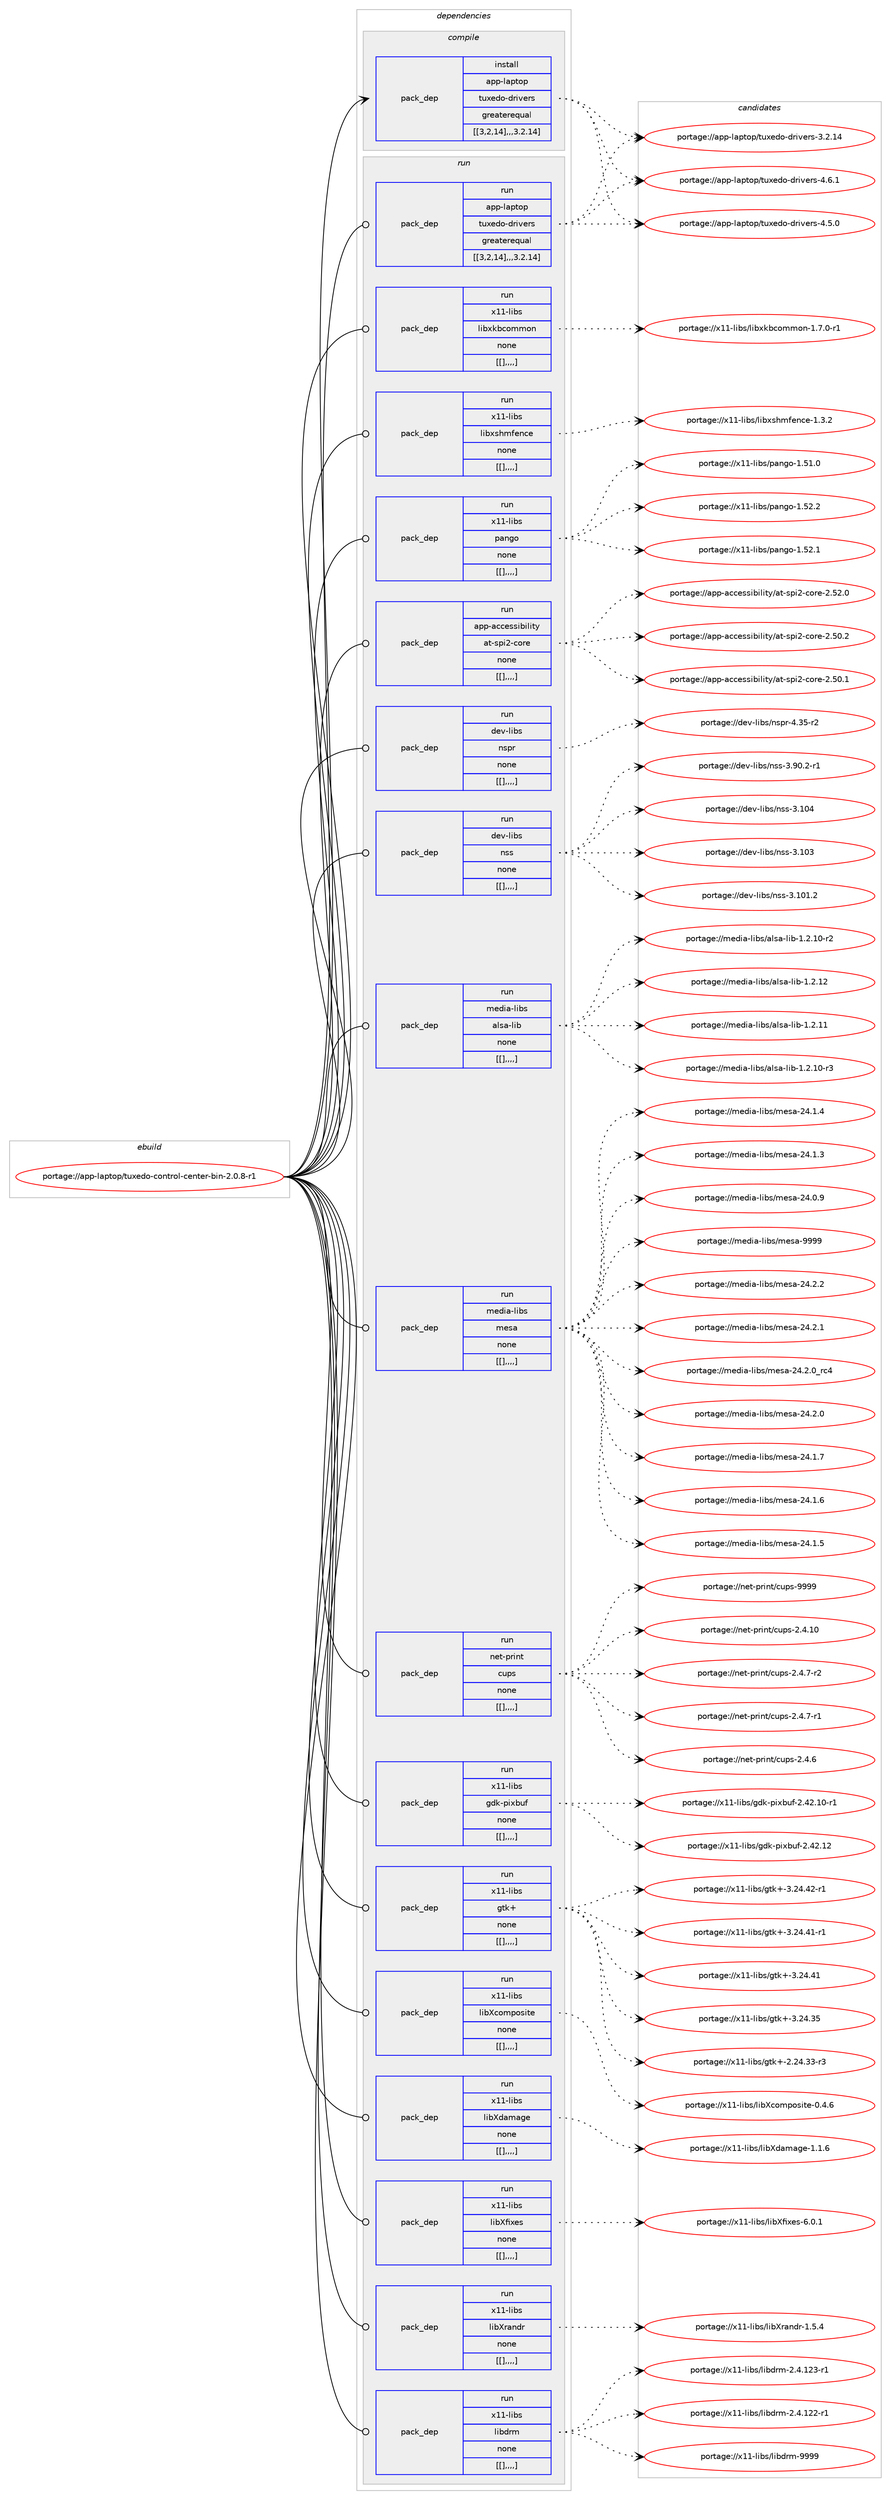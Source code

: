digraph prolog {

# *************
# Graph options
# *************

newrank=true;
concentrate=true;
compound=true;
graph [rankdir=LR,fontname=Helvetica,fontsize=10,ranksep=1.5];#, ranksep=2.5, nodesep=0.2];
edge  [arrowhead=vee];
node  [fontname=Helvetica,fontsize=10];

# **********
# The ebuild
# **********

subgraph cluster_leftcol {
color=gray;
label=<<i>ebuild</i>>;
id [label="portage://app-laptop/tuxedo-control-center-bin-2.0.8-r1", color=red, width=4, href="../app-laptop/tuxedo-control-center-bin-2.0.8-r1.svg"];
}

# ****************
# The dependencies
# ****************

subgraph cluster_midcol {
color=gray;
label=<<i>dependencies</i>>;
subgraph cluster_compile {
fillcolor="#eeeeee";
style=filled;
label=<<i>compile</i>>;
subgraph pack27473 {
dependency39381 [label=<<TABLE BORDER="0" CELLBORDER="1" CELLSPACING="0" CELLPADDING="4" WIDTH="220"><TR><TD ROWSPAN="6" CELLPADDING="30">pack_dep</TD></TR><TR><TD WIDTH="110">install</TD></TR><TR><TD>app-laptop</TD></TR><TR><TD>tuxedo-drivers</TD></TR><TR><TD>greaterequal</TD></TR><TR><TD>[[3,2,14],,,3.2.14]</TD></TR></TABLE>>, shape=none, color=blue];
}
id:e -> dependency39381:w [weight=20,style="solid",arrowhead="vee"];
}
subgraph cluster_compileandrun {
fillcolor="#eeeeee";
style=filled;
label=<<i>compile and run</i>>;
}
subgraph cluster_run {
fillcolor="#eeeeee";
style=filled;
label=<<i>run</i>>;
subgraph pack27474 {
dependency39382 [label=<<TABLE BORDER="0" CELLBORDER="1" CELLSPACING="0" CELLPADDING="4" WIDTH="220"><TR><TD ROWSPAN="6" CELLPADDING="30">pack_dep</TD></TR><TR><TD WIDTH="110">run</TD></TR><TR><TD>app-accessibility</TD></TR><TR><TD>at-spi2-core</TD></TR><TR><TD>none</TD></TR><TR><TD>[[],,,,]</TD></TR></TABLE>>, shape=none, color=blue];
}
id:e -> dependency39382:w [weight=20,style="solid",arrowhead="odot"];
subgraph pack27475 {
dependency39383 [label=<<TABLE BORDER="0" CELLBORDER="1" CELLSPACING="0" CELLPADDING="4" WIDTH="220"><TR><TD ROWSPAN="6" CELLPADDING="30">pack_dep</TD></TR><TR><TD WIDTH="110">run</TD></TR><TR><TD>app-laptop</TD></TR><TR><TD>tuxedo-drivers</TD></TR><TR><TD>greaterequal</TD></TR><TR><TD>[[3,2,14],,,3.2.14]</TD></TR></TABLE>>, shape=none, color=blue];
}
id:e -> dependency39383:w [weight=20,style="solid",arrowhead="odot"];
subgraph pack27476 {
dependency39384 [label=<<TABLE BORDER="0" CELLBORDER="1" CELLSPACING="0" CELLPADDING="4" WIDTH="220"><TR><TD ROWSPAN="6" CELLPADDING="30">pack_dep</TD></TR><TR><TD WIDTH="110">run</TD></TR><TR><TD>dev-libs</TD></TR><TR><TD>nspr</TD></TR><TR><TD>none</TD></TR><TR><TD>[[],,,,]</TD></TR></TABLE>>, shape=none, color=blue];
}
id:e -> dependency39384:w [weight=20,style="solid",arrowhead="odot"];
subgraph pack27477 {
dependency39385 [label=<<TABLE BORDER="0" CELLBORDER="1" CELLSPACING="0" CELLPADDING="4" WIDTH="220"><TR><TD ROWSPAN="6" CELLPADDING="30">pack_dep</TD></TR><TR><TD WIDTH="110">run</TD></TR><TR><TD>dev-libs</TD></TR><TR><TD>nss</TD></TR><TR><TD>none</TD></TR><TR><TD>[[],,,,]</TD></TR></TABLE>>, shape=none, color=blue];
}
id:e -> dependency39385:w [weight=20,style="solid",arrowhead="odot"];
subgraph pack27478 {
dependency39386 [label=<<TABLE BORDER="0" CELLBORDER="1" CELLSPACING="0" CELLPADDING="4" WIDTH="220"><TR><TD ROWSPAN="6" CELLPADDING="30">pack_dep</TD></TR><TR><TD WIDTH="110">run</TD></TR><TR><TD>media-libs</TD></TR><TR><TD>alsa-lib</TD></TR><TR><TD>none</TD></TR><TR><TD>[[],,,,]</TD></TR></TABLE>>, shape=none, color=blue];
}
id:e -> dependency39386:w [weight=20,style="solid",arrowhead="odot"];
subgraph pack27479 {
dependency39387 [label=<<TABLE BORDER="0" CELLBORDER="1" CELLSPACING="0" CELLPADDING="4" WIDTH="220"><TR><TD ROWSPAN="6" CELLPADDING="30">pack_dep</TD></TR><TR><TD WIDTH="110">run</TD></TR><TR><TD>media-libs</TD></TR><TR><TD>mesa</TD></TR><TR><TD>none</TD></TR><TR><TD>[[],,,,]</TD></TR></TABLE>>, shape=none, color=blue];
}
id:e -> dependency39387:w [weight=20,style="solid",arrowhead="odot"];
subgraph pack27480 {
dependency39388 [label=<<TABLE BORDER="0" CELLBORDER="1" CELLSPACING="0" CELLPADDING="4" WIDTH="220"><TR><TD ROWSPAN="6" CELLPADDING="30">pack_dep</TD></TR><TR><TD WIDTH="110">run</TD></TR><TR><TD>net-print</TD></TR><TR><TD>cups</TD></TR><TR><TD>none</TD></TR><TR><TD>[[],,,,]</TD></TR></TABLE>>, shape=none, color=blue];
}
id:e -> dependency39388:w [weight=20,style="solid",arrowhead="odot"];
subgraph pack27481 {
dependency39389 [label=<<TABLE BORDER="0" CELLBORDER="1" CELLSPACING="0" CELLPADDING="4" WIDTH="220"><TR><TD ROWSPAN="6" CELLPADDING="30">pack_dep</TD></TR><TR><TD WIDTH="110">run</TD></TR><TR><TD>x11-libs</TD></TR><TR><TD>gdk-pixbuf</TD></TR><TR><TD>none</TD></TR><TR><TD>[[],,,,]</TD></TR></TABLE>>, shape=none, color=blue];
}
id:e -> dependency39389:w [weight=20,style="solid",arrowhead="odot"];
subgraph pack27482 {
dependency39390 [label=<<TABLE BORDER="0" CELLBORDER="1" CELLSPACING="0" CELLPADDING="4" WIDTH="220"><TR><TD ROWSPAN="6" CELLPADDING="30">pack_dep</TD></TR><TR><TD WIDTH="110">run</TD></TR><TR><TD>x11-libs</TD></TR><TR><TD>gtk+</TD></TR><TR><TD>none</TD></TR><TR><TD>[[],,,,]</TD></TR></TABLE>>, shape=none, color=blue];
}
id:e -> dependency39390:w [weight=20,style="solid",arrowhead="odot"];
subgraph pack27483 {
dependency39391 [label=<<TABLE BORDER="0" CELLBORDER="1" CELLSPACING="0" CELLPADDING="4" WIDTH="220"><TR><TD ROWSPAN="6" CELLPADDING="30">pack_dep</TD></TR><TR><TD WIDTH="110">run</TD></TR><TR><TD>x11-libs</TD></TR><TR><TD>libXcomposite</TD></TR><TR><TD>none</TD></TR><TR><TD>[[],,,,]</TD></TR></TABLE>>, shape=none, color=blue];
}
id:e -> dependency39391:w [weight=20,style="solid",arrowhead="odot"];
subgraph pack27484 {
dependency39392 [label=<<TABLE BORDER="0" CELLBORDER="1" CELLSPACING="0" CELLPADDING="4" WIDTH="220"><TR><TD ROWSPAN="6" CELLPADDING="30">pack_dep</TD></TR><TR><TD WIDTH="110">run</TD></TR><TR><TD>x11-libs</TD></TR><TR><TD>libXdamage</TD></TR><TR><TD>none</TD></TR><TR><TD>[[],,,,]</TD></TR></TABLE>>, shape=none, color=blue];
}
id:e -> dependency39392:w [weight=20,style="solid",arrowhead="odot"];
subgraph pack27485 {
dependency39393 [label=<<TABLE BORDER="0" CELLBORDER="1" CELLSPACING="0" CELLPADDING="4" WIDTH="220"><TR><TD ROWSPAN="6" CELLPADDING="30">pack_dep</TD></TR><TR><TD WIDTH="110">run</TD></TR><TR><TD>x11-libs</TD></TR><TR><TD>libXfixes</TD></TR><TR><TD>none</TD></TR><TR><TD>[[],,,,]</TD></TR></TABLE>>, shape=none, color=blue];
}
id:e -> dependency39393:w [weight=20,style="solid",arrowhead="odot"];
subgraph pack27486 {
dependency39394 [label=<<TABLE BORDER="0" CELLBORDER="1" CELLSPACING="0" CELLPADDING="4" WIDTH="220"><TR><TD ROWSPAN="6" CELLPADDING="30">pack_dep</TD></TR><TR><TD WIDTH="110">run</TD></TR><TR><TD>x11-libs</TD></TR><TR><TD>libXrandr</TD></TR><TR><TD>none</TD></TR><TR><TD>[[],,,,]</TD></TR></TABLE>>, shape=none, color=blue];
}
id:e -> dependency39394:w [weight=20,style="solid",arrowhead="odot"];
subgraph pack27487 {
dependency39395 [label=<<TABLE BORDER="0" CELLBORDER="1" CELLSPACING="0" CELLPADDING="4" WIDTH="220"><TR><TD ROWSPAN="6" CELLPADDING="30">pack_dep</TD></TR><TR><TD WIDTH="110">run</TD></TR><TR><TD>x11-libs</TD></TR><TR><TD>libdrm</TD></TR><TR><TD>none</TD></TR><TR><TD>[[],,,,]</TD></TR></TABLE>>, shape=none, color=blue];
}
id:e -> dependency39395:w [weight=20,style="solid",arrowhead="odot"];
subgraph pack27488 {
dependency39396 [label=<<TABLE BORDER="0" CELLBORDER="1" CELLSPACING="0" CELLPADDING="4" WIDTH="220"><TR><TD ROWSPAN="6" CELLPADDING="30">pack_dep</TD></TR><TR><TD WIDTH="110">run</TD></TR><TR><TD>x11-libs</TD></TR><TR><TD>libxkbcommon</TD></TR><TR><TD>none</TD></TR><TR><TD>[[],,,,]</TD></TR></TABLE>>, shape=none, color=blue];
}
id:e -> dependency39396:w [weight=20,style="solid",arrowhead="odot"];
subgraph pack27489 {
dependency39397 [label=<<TABLE BORDER="0" CELLBORDER="1" CELLSPACING="0" CELLPADDING="4" WIDTH="220"><TR><TD ROWSPAN="6" CELLPADDING="30">pack_dep</TD></TR><TR><TD WIDTH="110">run</TD></TR><TR><TD>x11-libs</TD></TR><TR><TD>libxshmfence</TD></TR><TR><TD>none</TD></TR><TR><TD>[[],,,,]</TD></TR></TABLE>>, shape=none, color=blue];
}
id:e -> dependency39397:w [weight=20,style="solid",arrowhead="odot"];
subgraph pack27490 {
dependency39398 [label=<<TABLE BORDER="0" CELLBORDER="1" CELLSPACING="0" CELLPADDING="4" WIDTH="220"><TR><TD ROWSPAN="6" CELLPADDING="30">pack_dep</TD></TR><TR><TD WIDTH="110">run</TD></TR><TR><TD>x11-libs</TD></TR><TR><TD>pango</TD></TR><TR><TD>none</TD></TR><TR><TD>[[],,,,]</TD></TR></TABLE>>, shape=none, color=blue];
}
id:e -> dependency39398:w [weight=20,style="solid",arrowhead="odot"];
}
}

# **************
# The candidates
# **************

subgraph cluster_choices {
rank=same;
color=gray;
label=<<i>candidates</i>>;

subgraph choice27473 {
color=black;
nodesep=1;
choice9711211245108971121161111124711611712010110011145100114105118101114115455246544649 [label="portage://app-laptop/tuxedo-drivers-4.6.1", color=red, width=4,href="../app-laptop/tuxedo-drivers-4.6.1.svg"];
choice9711211245108971121161111124711611712010110011145100114105118101114115455246534648 [label="portage://app-laptop/tuxedo-drivers-4.5.0", color=red, width=4,href="../app-laptop/tuxedo-drivers-4.5.0.svg"];
choice971121124510897112116111112471161171201011001114510011410511810111411545514650464952 [label="portage://app-laptop/tuxedo-drivers-3.2.14", color=red, width=4,href="../app-laptop/tuxedo-drivers-3.2.14.svg"];
dependency39381:e -> choice9711211245108971121161111124711611712010110011145100114105118101114115455246544649:w [style=dotted,weight="100"];
dependency39381:e -> choice9711211245108971121161111124711611712010110011145100114105118101114115455246534648:w [style=dotted,weight="100"];
dependency39381:e -> choice971121124510897112116111112471161171201011001114510011410511810111411545514650464952:w [style=dotted,weight="100"];
}
subgraph choice27474 {
color=black;
nodesep=1;
choice97112112459799991011151151059810510810511612147971164511511210550459911111410145504653504648 [label="portage://app-accessibility/at-spi2-core-2.52.0", color=red, width=4,href="../app-accessibility/at-spi2-core-2.52.0.svg"];
choice97112112459799991011151151059810510810511612147971164511511210550459911111410145504653484650 [label="portage://app-accessibility/at-spi2-core-2.50.2", color=red, width=4,href="../app-accessibility/at-spi2-core-2.50.2.svg"];
choice97112112459799991011151151059810510810511612147971164511511210550459911111410145504653484649 [label="portage://app-accessibility/at-spi2-core-2.50.1", color=red, width=4,href="../app-accessibility/at-spi2-core-2.50.1.svg"];
dependency39382:e -> choice97112112459799991011151151059810510810511612147971164511511210550459911111410145504653504648:w [style=dotted,weight="100"];
dependency39382:e -> choice97112112459799991011151151059810510810511612147971164511511210550459911111410145504653484650:w [style=dotted,weight="100"];
dependency39382:e -> choice97112112459799991011151151059810510810511612147971164511511210550459911111410145504653484649:w [style=dotted,weight="100"];
}
subgraph choice27475 {
color=black;
nodesep=1;
choice9711211245108971121161111124711611712010110011145100114105118101114115455246544649 [label="portage://app-laptop/tuxedo-drivers-4.6.1", color=red, width=4,href="../app-laptop/tuxedo-drivers-4.6.1.svg"];
choice9711211245108971121161111124711611712010110011145100114105118101114115455246534648 [label="portage://app-laptop/tuxedo-drivers-4.5.0", color=red, width=4,href="../app-laptop/tuxedo-drivers-4.5.0.svg"];
choice971121124510897112116111112471161171201011001114510011410511810111411545514650464952 [label="portage://app-laptop/tuxedo-drivers-3.2.14", color=red, width=4,href="../app-laptop/tuxedo-drivers-3.2.14.svg"];
dependency39383:e -> choice9711211245108971121161111124711611712010110011145100114105118101114115455246544649:w [style=dotted,weight="100"];
dependency39383:e -> choice9711211245108971121161111124711611712010110011145100114105118101114115455246534648:w [style=dotted,weight="100"];
dependency39383:e -> choice971121124510897112116111112471161171201011001114510011410511810111411545514650464952:w [style=dotted,weight="100"];
}
subgraph choice27476 {
color=black;
nodesep=1;
choice10010111845108105981154711011511211445524651534511450 [label="portage://dev-libs/nspr-4.35-r2", color=red, width=4,href="../dev-libs/nspr-4.35-r2.svg"];
dependency39384:e -> choice10010111845108105981154711011511211445524651534511450:w [style=dotted,weight="100"];
}
subgraph choice27477 {
color=black;
nodesep=1;
choice100101118451081059811547110115115455146494852 [label="portage://dev-libs/nss-3.104", color=red, width=4,href="../dev-libs/nss-3.104.svg"];
choice100101118451081059811547110115115455146494851 [label="portage://dev-libs/nss-3.103", color=red, width=4,href="../dev-libs/nss-3.103.svg"];
choice1001011184510810598115471101151154551464948494650 [label="portage://dev-libs/nss-3.101.2", color=red, width=4,href="../dev-libs/nss-3.101.2.svg"];
choice100101118451081059811547110115115455146574846504511449 [label="portage://dev-libs/nss-3.90.2-r1", color=red, width=4,href="../dev-libs/nss-3.90.2-r1.svg"];
dependency39385:e -> choice100101118451081059811547110115115455146494852:w [style=dotted,weight="100"];
dependency39385:e -> choice100101118451081059811547110115115455146494851:w [style=dotted,weight="100"];
dependency39385:e -> choice1001011184510810598115471101151154551464948494650:w [style=dotted,weight="100"];
dependency39385:e -> choice100101118451081059811547110115115455146574846504511449:w [style=dotted,weight="100"];
}
subgraph choice27478 {
color=black;
nodesep=1;
choice109101100105974510810598115479710811597451081059845494650464950 [label="portage://media-libs/alsa-lib-1.2.12", color=red, width=4,href="../media-libs/alsa-lib-1.2.12.svg"];
choice109101100105974510810598115479710811597451081059845494650464949 [label="portage://media-libs/alsa-lib-1.2.11", color=red, width=4,href="../media-libs/alsa-lib-1.2.11.svg"];
choice1091011001059745108105981154797108115974510810598454946504649484511451 [label="portage://media-libs/alsa-lib-1.2.10-r3", color=red, width=4,href="../media-libs/alsa-lib-1.2.10-r3.svg"];
choice1091011001059745108105981154797108115974510810598454946504649484511450 [label="portage://media-libs/alsa-lib-1.2.10-r2", color=red, width=4,href="../media-libs/alsa-lib-1.2.10-r2.svg"];
dependency39386:e -> choice109101100105974510810598115479710811597451081059845494650464950:w [style=dotted,weight="100"];
dependency39386:e -> choice109101100105974510810598115479710811597451081059845494650464949:w [style=dotted,weight="100"];
dependency39386:e -> choice1091011001059745108105981154797108115974510810598454946504649484511451:w [style=dotted,weight="100"];
dependency39386:e -> choice1091011001059745108105981154797108115974510810598454946504649484511450:w [style=dotted,weight="100"];
}
subgraph choice27479 {
color=black;
nodesep=1;
choice10910110010597451081059811547109101115974557575757 [label="portage://media-libs/mesa-9999", color=red, width=4,href="../media-libs/mesa-9999.svg"];
choice109101100105974510810598115471091011159745505246504650 [label="portage://media-libs/mesa-24.2.2", color=red, width=4,href="../media-libs/mesa-24.2.2.svg"];
choice109101100105974510810598115471091011159745505246504649 [label="portage://media-libs/mesa-24.2.1", color=red, width=4,href="../media-libs/mesa-24.2.1.svg"];
choice109101100105974510810598115471091011159745505246504648951149952 [label="portage://media-libs/mesa-24.2.0_rc4", color=red, width=4,href="../media-libs/mesa-24.2.0_rc4.svg"];
choice109101100105974510810598115471091011159745505246504648 [label="portage://media-libs/mesa-24.2.0", color=red, width=4,href="../media-libs/mesa-24.2.0.svg"];
choice109101100105974510810598115471091011159745505246494655 [label="portage://media-libs/mesa-24.1.7", color=red, width=4,href="../media-libs/mesa-24.1.7.svg"];
choice109101100105974510810598115471091011159745505246494654 [label="portage://media-libs/mesa-24.1.6", color=red, width=4,href="../media-libs/mesa-24.1.6.svg"];
choice109101100105974510810598115471091011159745505246494653 [label="portage://media-libs/mesa-24.1.5", color=red, width=4,href="../media-libs/mesa-24.1.5.svg"];
choice109101100105974510810598115471091011159745505246494652 [label="portage://media-libs/mesa-24.1.4", color=red, width=4,href="../media-libs/mesa-24.1.4.svg"];
choice109101100105974510810598115471091011159745505246494651 [label="portage://media-libs/mesa-24.1.3", color=red, width=4,href="../media-libs/mesa-24.1.3.svg"];
choice109101100105974510810598115471091011159745505246484657 [label="portage://media-libs/mesa-24.0.9", color=red, width=4,href="../media-libs/mesa-24.0.9.svg"];
dependency39387:e -> choice10910110010597451081059811547109101115974557575757:w [style=dotted,weight="100"];
dependency39387:e -> choice109101100105974510810598115471091011159745505246504650:w [style=dotted,weight="100"];
dependency39387:e -> choice109101100105974510810598115471091011159745505246504649:w [style=dotted,weight="100"];
dependency39387:e -> choice109101100105974510810598115471091011159745505246504648951149952:w [style=dotted,weight="100"];
dependency39387:e -> choice109101100105974510810598115471091011159745505246504648:w [style=dotted,weight="100"];
dependency39387:e -> choice109101100105974510810598115471091011159745505246494655:w [style=dotted,weight="100"];
dependency39387:e -> choice109101100105974510810598115471091011159745505246494654:w [style=dotted,weight="100"];
dependency39387:e -> choice109101100105974510810598115471091011159745505246494653:w [style=dotted,weight="100"];
dependency39387:e -> choice109101100105974510810598115471091011159745505246494652:w [style=dotted,weight="100"];
dependency39387:e -> choice109101100105974510810598115471091011159745505246494651:w [style=dotted,weight="100"];
dependency39387:e -> choice109101100105974510810598115471091011159745505246484657:w [style=dotted,weight="100"];
}
subgraph choice27480 {
color=black;
nodesep=1;
choice1101011164511211410511011647991171121154557575757 [label="portage://net-print/cups-9999", color=red, width=4,href="../net-print/cups-9999.svg"];
choice11010111645112114105110116479911711211545504652464948 [label="portage://net-print/cups-2.4.10", color=red, width=4,href="../net-print/cups-2.4.10.svg"];
choice1101011164511211410511011647991171121154550465246554511450 [label="portage://net-print/cups-2.4.7-r2", color=red, width=4,href="../net-print/cups-2.4.7-r2.svg"];
choice1101011164511211410511011647991171121154550465246554511449 [label="portage://net-print/cups-2.4.7-r1", color=red, width=4,href="../net-print/cups-2.4.7-r1.svg"];
choice110101116451121141051101164799117112115455046524654 [label="portage://net-print/cups-2.4.6", color=red, width=4,href="../net-print/cups-2.4.6.svg"];
dependency39388:e -> choice1101011164511211410511011647991171121154557575757:w [style=dotted,weight="100"];
dependency39388:e -> choice11010111645112114105110116479911711211545504652464948:w [style=dotted,weight="100"];
dependency39388:e -> choice1101011164511211410511011647991171121154550465246554511450:w [style=dotted,weight="100"];
dependency39388:e -> choice1101011164511211410511011647991171121154550465246554511449:w [style=dotted,weight="100"];
dependency39388:e -> choice110101116451121141051101164799117112115455046524654:w [style=dotted,weight="100"];
}
subgraph choice27481 {
color=black;
nodesep=1;
choice120494945108105981154710310010745112105120981171024550465250464950 [label="portage://x11-libs/gdk-pixbuf-2.42.12", color=red, width=4,href="../x11-libs/gdk-pixbuf-2.42.12.svg"];
choice1204949451081059811547103100107451121051209811710245504652504649484511449 [label="portage://x11-libs/gdk-pixbuf-2.42.10-r1", color=red, width=4,href="../x11-libs/gdk-pixbuf-2.42.10-r1.svg"];
dependency39389:e -> choice120494945108105981154710310010745112105120981171024550465250464950:w [style=dotted,weight="100"];
dependency39389:e -> choice1204949451081059811547103100107451121051209811710245504652504649484511449:w [style=dotted,weight="100"];
}
subgraph choice27482 {
color=black;
nodesep=1;
choice12049494510810598115471031161074345514650524652504511449 [label="portage://x11-libs/gtk+-3.24.42-r1", color=red, width=4,href="../x11-libs/gtk+-3.24.42-r1.svg"];
choice12049494510810598115471031161074345514650524652494511449 [label="portage://x11-libs/gtk+-3.24.41-r1", color=red, width=4,href="../x11-libs/gtk+-3.24.41-r1.svg"];
choice1204949451081059811547103116107434551465052465249 [label="portage://x11-libs/gtk+-3.24.41", color=red, width=4,href="../x11-libs/gtk+-3.24.41.svg"];
choice1204949451081059811547103116107434551465052465153 [label="portage://x11-libs/gtk+-3.24.35", color=red, width=4,href="../x11-libs/gtk+-3.24.35.svg"];
choice12049494510810598115471031161074345504650524651514511451 [label="portage://x11-libs/gtk+-2.24.33-r3", color=red, width=4,href="../x11-libs/gtk+-2.24.33-r3.svg"];
dependency39390:e -> choice12049494510810598115471031161074345514650524652504511449:w [style=dotted,weight="100"];
dependency39390:e -> choice12049494510810598115471031161074345514650524652494511449:w [style=dotted,weight="100"];
dependency39390:e -> choice1204949451081059811547103116107434551465052465249:w [style=dotted,weight="100"];
dependency39390:e -> choice1204949451081059811547103116107434551465052465153:w [style=dotted,weight="100"];
dependency39390:e -> choice12049494510810598115471031161074345504650524651514511451:w [style=dotted,weight="100"];
}
subgraph choice27483 {
color=black;
nodesep=1;
choice1204949451081059811547108105988899111109112111115105116101454846524654 [label="portage://x11-libs/libXcomposite-0.4.6", color=red, width=4,href="../x11-libs/libXcomposite-0.4.6.svg"];
dependency39391:e -> choice1204949451081059811547108105988899111109112111115105116101454846524654:w [style=dotted,weight="100"];
}
subgraph choice27484 {
color=black;
nodesep=1;
choice120494945108105981154710810598881009710997103101454946494654 [label="portage://x11-libs/libXdamage-1.1.6", color=red, width=4,href="../x11-libs/libXdamage-1.1.6.svg"];
dependency39392:e -> choice120494945108105981154710810598881009710997103101454946494654:w [style=dotted,weight="100"];
}
subgraph choice27485 {
color=black;
nodesep=1;
choice12049494510810598115471081059888102105120101115455446484649 [label="portage://x11-libs/libXfixes-6.0.1", color=red, width=4,href="../x11-libs/libXfixes-6.0.1.svg"];
dependency39393:e -> choice12049494510810598115471081059888102105120101115455446484649:w [style=dotted,weight="100"];
}
subgraph choice27486 {
color=black;
nodesep=1;
choice1204949451081059811547108105988811497110100114454946534652 [label="portage://x11-libs/libXrandr-1.5.4", color=red, width=4,href="../x11-libs/libXrandr-1.5.4.svg"];
dependency39394:e -> choice1204949451081059811547108105988811497110100114454946534652:w [style=dotted,weight="100"];
}
subgraph choice27487 {
color=black;
nodesep=1;
choice1204949451081059811547108105981001141094557575757 [label="portage://x11-libs/libdrm-9999", color=red, width=4,href="../x11-libs/libdrm-9999.svg"];
choice12049494510810598115471081059810011410945504652464950514511449 [label="portage://x11-libs/libdrm-2.4.123-r1", color=red, width=4,href="../x11-libs/libdrm-2.4.123-r1.svg"];
choice12049494510810598115471081059810011410945504652464950504511449 [label="portage://x11-libs/libdrm-2.4.122-r1", color=red, width=4,href="../x11-libs/libdrm-2.4.122-r1.svg"];
dependency39395:e -> choice1204949451081059811547108105981001141094557575757:w [style=dotted,weight="100"];
dependency39395:e -> choice12049494510810598115471081059810011410945504652464950514511449:w [style=dotted,weight="100"];
dependency39395:e -> choice12049494510810598115471081059810011410945504652464950504511449:w [style=dotted,weight="100"];
}
subgraph choice27488 {
color=black;
nodesep=1;
choice12049494510810598115471081059812010798991111091091111104549465546484511449 [label="portage://x11-libs/libxkbcommon-1.7.0-r1", color=red, width=4,href="../x11-libs/libxkbcommon-1.7.0-r1.svg"];
dependency39396:e -> choice12049494510810598115471081059812010798991111091091111104549465546484511449:w [style=dotted,weight="100"];
}
subgraph choice27489 {
color=black;
nodesep=1;
choice12049494510810598115471081059812011510410910210111099101454946514650 [label="portage://x11-libs/libxshmfence-1.3.2", color=red, width=4,href="../x11-libs/libxshmfence-1.3.2.svg"];
dependency39397:e -> choice12049494510810598115471081059812011510410910210111099101454946514650:w [style=dotted,weight="100"];
}
subgraph choice27490 {
color=black;
nodesep=1;
choice12049494510810598115471129711010311145494653504650 [label="portage://x11-libs/pango-1.52.2", color=red, width=4,href="../x11-libs/pango-1.52.2.svg"];
choice12049494510810598115471129711010311145494653504649 [label="portage://x11-libs/pango-1.52.1", color=red, width=4,href="../x11-libs/pango-1.52.1.svg"];
choice12049494510810598115471129711010311145494653494648 [label="portage://x11-libs/pango-1.51.0", color=red, width=4,href="../x11-libs/pango-1.51.0.svg"];
dependency39398:e -> choice12049494510810598115471129711010311145494653504650:w [style=dotted,weight="100"];
dependency39398:e -> choice12049494510810598115471129711010311145494653504649:w [style=dotted,weight="100"];
dependency39398:e -> choice12049494510810598115471129711010311145494653494648:w [style=dotted,weight="100"];
}
}

}
